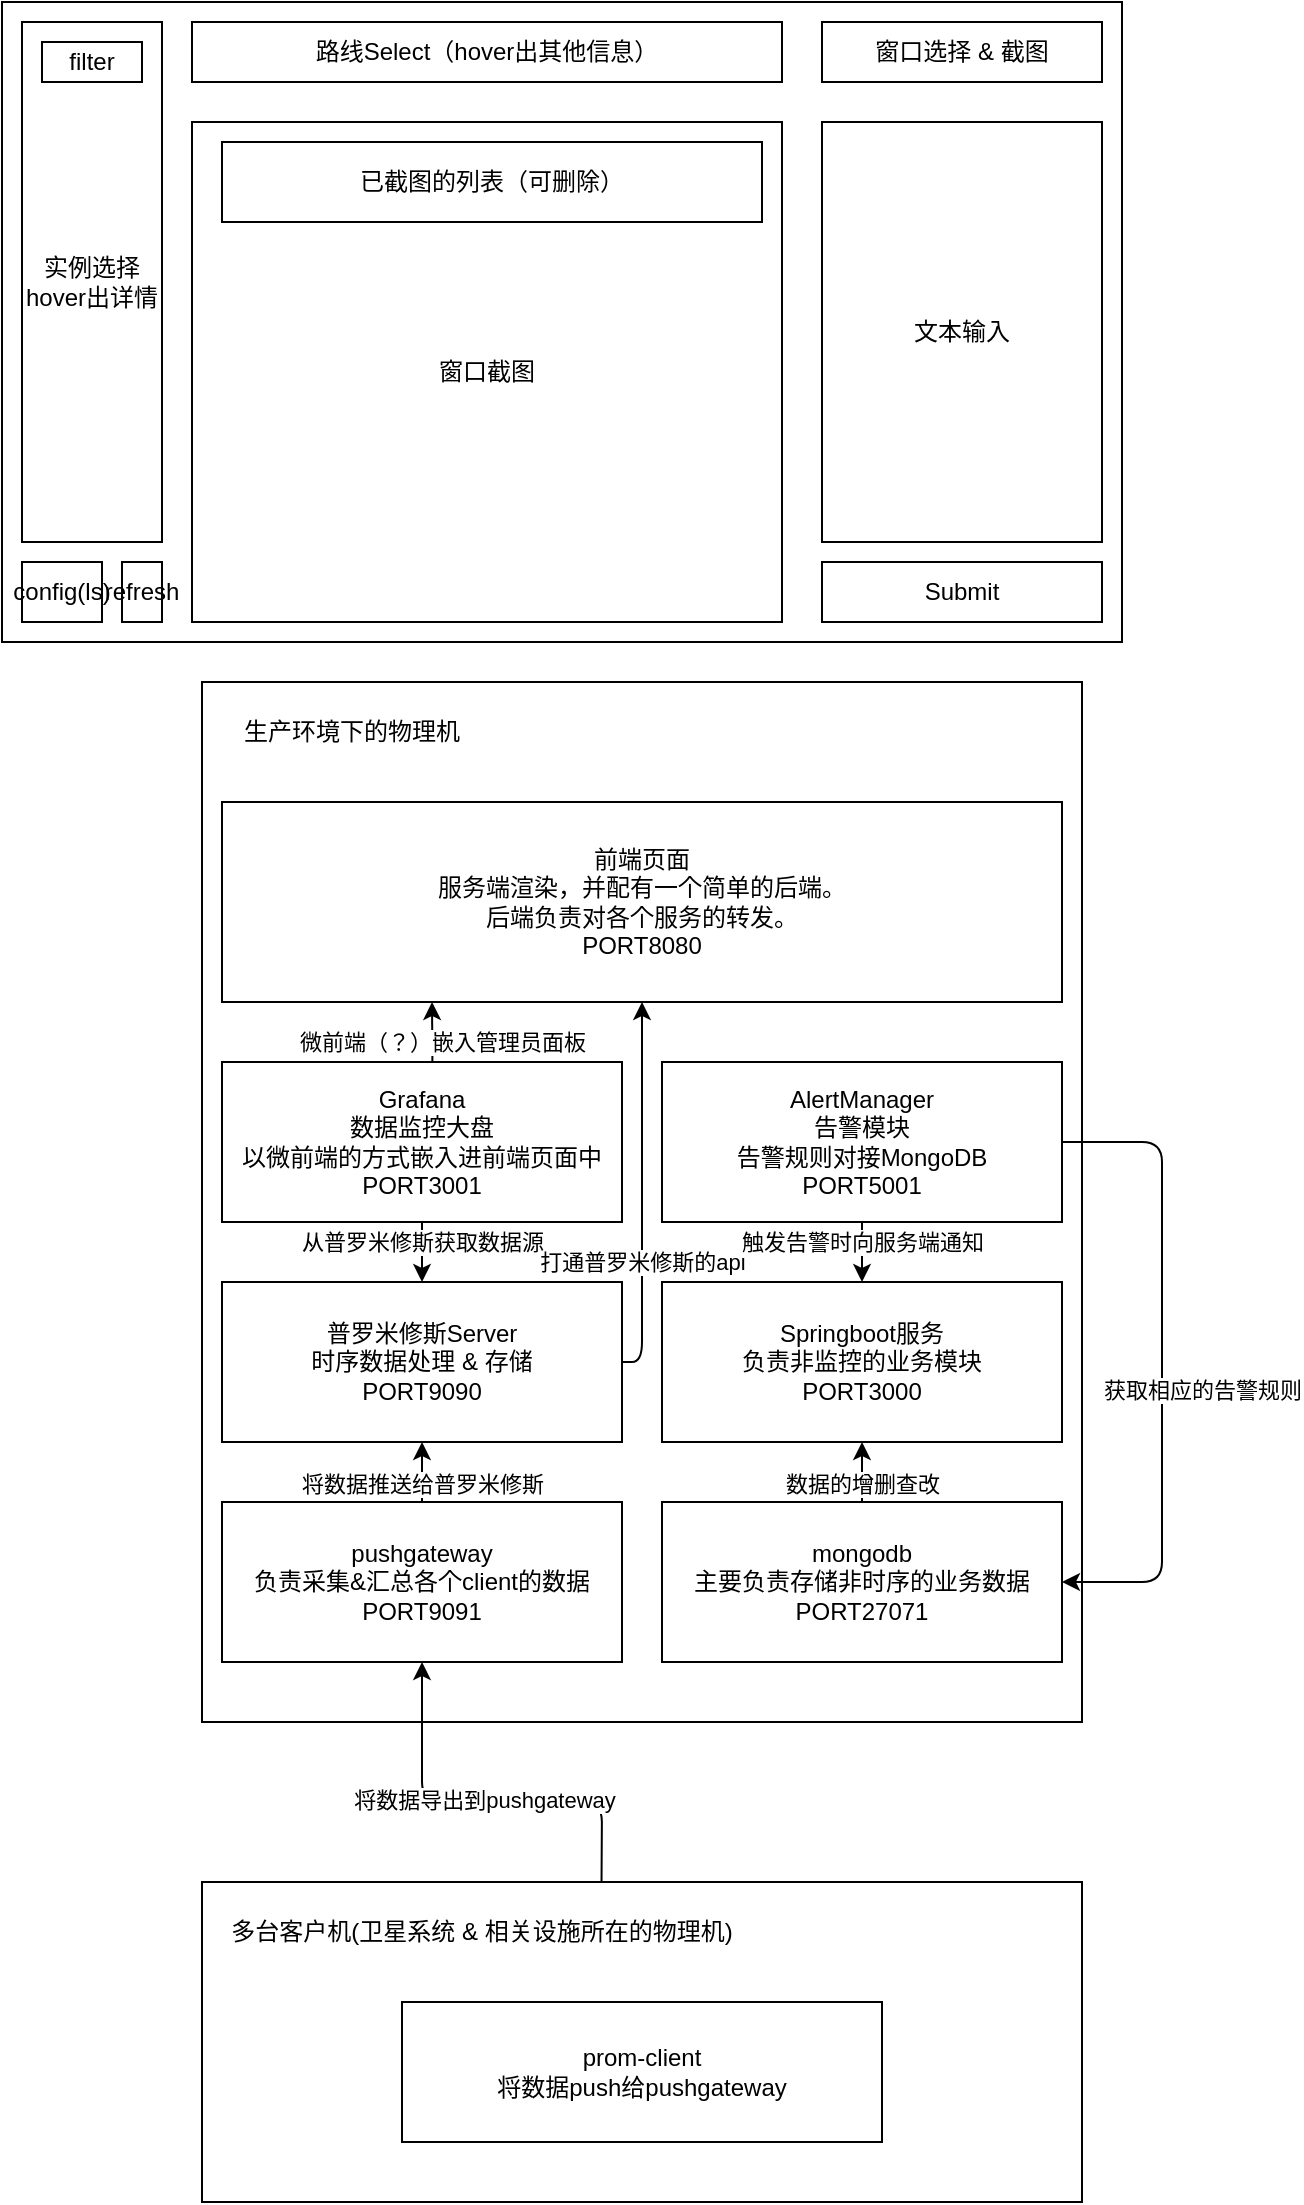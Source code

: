 <mxfile>
    <diagram id="G5DQf_5sjYZgyjN62N7z" name="第 1 页">
        <mxGraphModel dx="626" dy="328" grid="1" gridSize="10" guides="1" tooltips="1" connect="1" arrows="1" fold="1" page="1" pageScale="1" pageWidth="827" pageHeight="1169" background="none" math="0" shadow="0">
            <root>
                <mxCell id="0"/>
                <mxCell id="1" parent="0"/>
                <mxCell id="10" value="" style="rounded=0;whiteSpace=wrap;html=1;" parent="1" vertex="1">
                    <mxGeometry x="120" y="960" width="440" height="160" as="geometry"/>
                </mxCell>
                <mxCell id="6" value="" style="rounded=0;whiteSpace=wrap;html=1;imageAspect=1;" parent="1" vertex="1">
                    <mxGeometry x="120" y="360" width="440" height="520" as="geometry"/>
                </mxCell>
                <mxCell id="40" style="edgeStyle=none;html=1;entryX=0.5;entryY=1;entryDx=0;entryDy=0;" parent="1" source="2" target="26" edge="1">
                    <mxGeometry relative="1" as="geometry">
                        <mxPoint x="720" y="700" as="targetPoint"/>
                        <Array as="points">
                            <mxPoint x="340" y="700"/>
                        </Array>
                    </mxGeometry>
                </mxCell>
                <mxCell id="41" value="打通普罗米修斯的api" style="edgeLabel;html=1;align=center;verticalAlign=middle;resizable=0;points=[];" parent="40" vertex="1" connectable="0">
                    <mxGeometry x="0.782" y="-2" relative="1" as="geometry">
                        <mxPoint x="-2" y="109" as="offset"/>
                    </mxGeometry>
                </mxCell>
                <mxCell id="2" value="普罗米修斯Server&lt;br&gt;时序数据处理 &amp;amp; 存储&lt;br&gt;PORT9090" style="rounded=0;whiteSpace=wrap;html=1;" parent="1" vertex="1">
                    <mxGeometry x="130" y="660" width="200" height="80" as="geometry"/>
                </mxCell>
                <mxCell id="14" value="" style="edgeStyle=none;html=1;" parent="1" source="4" target="2" edge="1">
                    <mxGeometry relative="1" as="geometry"/>
                </mxCell>
                <mxCell id="36" value="将数据推送给普罗米修斯" style="edgeLabel;html=1;align=center;verticalAlign=middle;resizable=0;points=[];" parent="14" vertex="1" connectable="0">
                    <mxGeometry x="-0.435" y="1" relative="1" as="geometry">
                        <mxPoint x="1" y="-1" as="offset"/>
                    </mxGeometry>
                </mxCell>
                <mxCell id="4" value="pushgateway&lt;br&gt;负责采集&amp;amp;汇总各个client的数据&lt;br&gt;PORT9091" style="rounded=0;whiteSpace=wrap;html=1;" parent="1" vertex="1">
                    <mxGeometry x="130" y="770" width="200" height="80" as="geometry"/>
                </mxCell>
                <mxCell id="5" value="prom-client&lt;br&gt;将数据push给pushgateway" style="rounded=0;whiteSpace=wrap;html=1;" parent="1" vertex="1">
                    <mxGeometry x="220" y="1020" width="240" height="70" as="geometry"/>
                </mxCell>
                <mxCell id="9" value="生产环境下的物理机" style="text;html=1;strokeColor=none;fillColor=none;align=center;verticalAlign=middle;whiteSpace=wrap;rounded=0;" parent="1" vertex="1">
                    <mxGeometry x="130" y="370" width="130" height="30" as="geometry"/>
                </mxCell>
                <mxCell id="11" value="多台客户机(卫星系统 &amp;amp; 相关设施所在的物理机)" style="text;html=1;strokeColor=none;fillColor=none;align=center;verticalAlign=middle;whiteSpace=wrap;rounded=0;" parent="1" vertex="1">
                    <mxGeometry x="130" y="970" width="260" height="30" as="geometry"/>
                </mxCell>
                <mxCell id="16" value="Springboot服务&lt;br&gt;负责非监控的业务模块&lt;br&gt;PORT3000" style="rounded=0;whiteSpace=wrap;html=1;" parent="1" vertex="1">
                    <mxGeometry x="350" y="660" width="200" height="80" as="geometry"/>
                </mxCell>
                <mxCell id="19" value="" style="endArrow=classic;html=1;exitX=0.454;exitY=0.002;exitDx=0;exitDy=0;entryX=0.5;entryY=1;entryDx=0;entryDy=0;exitPerimeter=0;" parent="1" source="10" target="4" edge="1">
                    <mxGeometry width="50" height="50" relative="1" as="geometry">
                        <mxPoint x="500" y="930" as="sourcePoint"/>
                        <mxPoint x="200" y="900" as="targetPoint"/>
                        <Array as="points">
                            <mxPoint x="320" y="920"/>
                            <mxPoint x="230" y="920"/>
                        </Array>
                    </mxGeometry>
                </mxCell>
                <mxCell id="20" value="将数据导出到pushgateway" style="edgeLabel;html=1;align=center;verticalAlign=middle;resizable=0;points=[];" parent="19" vertex="1" connectable="0">
                    <mxGeometry x="0.147" y="-1" relative="1" as="geometry">
                        <mxPoint x="15" as="offset"/>
                    </mxGeometry>
                </mxCell>
                <mxCell id="22" value="" style="edgeStyle=none;html=1;" parent="1" source="21" target="16" edge="1">
                    <mxGeometry relative="1" as="geometry"/>
                </mxCell>
                <mxCell id="35" value="数据的增删查改" style="edgeLabel;html=1;align=center;verticalAlign=middle;resizable=0;points=[];" parent="22" vertex="1" connectable="0">
                    <mxGeometry x="-0.569" relative="1" as="geometry">
                        <mxPoint y="-3" as="offset"/>
                    </mxGeometry>
                </mxCell>
                <mxCell id="21" value="mongodb&lt;br&gt;主要负责存储非时序的业务数据&lt;br&gt;PORT27071" style="rounded=0;whiteSpace=wrap;html=1;" parent="1" vertex="1">
                    <mxGeometry x="350" y="770" width="200" height="80" as="geometry"/>
                </mxCell>
                <mxCell id="27" style="edgeStyle=none;html=1;" parent="1" source="23" target="21" edge="1">
                    <mxGeometry relative="1" as="geometry">
                        <mxPoint x="600" y="870" as="targetPoint"/>
                        <Array as="points">
                            <mxPoint x="600" y="590"/>
                            <mxPoint x="600" y="810"/>
                        </Array>
                    </mxGeometry>
                </mxCell>
                <mxCell id="28" value="获取相应的告警规则" style="edgeLabel;html=1;align=center;verticalAlign=middle;resizable=0;points=[];" parent="27" vertex="1" connectable="0">
                    <mxGeometry x="0.083" y="2" relative="1" as="geometry">
                        <mxPoint x="18" as="offset"/>
                    </mxGeometry>
                </mxCell>
                <mxCell id="33" value="" style="edgeStyle=none;html=1;exitX=0.5;exitY=1;exitDx=0;exitDy=0;" parent="1" source="23" target="16" edge="1">
                    <mxGeometry relative="1" as="geometry">
                        <mxPoint x="450" y="640" as="sourcePoint"/>
                    </mxGeometry>
                </mxCell>
                <mxCell id="34" value="触发告警时向服务端通知" style="edgeLabel;html=1;align=center;verticalAlign=middle;resizable=0;points=[];" parent="33" vertex="1" connectable="0">
                    <mxGeometry x="0.207" relative="1" as="geometry">
                        <mxPoint y="-8" as="offset"/>
                    </mxGeometry>
                </mxCell>
                <mxCell id="23" value="AlertManager&lt;br&gt;告警模块&lt;br&gt;告警规则对接MongoDB&lt;br&gt;PORT5001" style="rounded=0;whiteSpace=wrap;html=1;" parent="1" vertex="1">
                    <mxGeometry x="350" y="550" width="200" height="80" as="geometry"/>
                </mxCell>
                <mxCell id="31" value="" style="edgeStyle=none;html=1;entryX=0.25;entryY=1;entryDx=0;entryDy=0;exitX=0.526;exitY=-0.004;exitDx=0;exitDy=0;exitPerimeter=0;" parent="1" source="24" target="26" edge="1">
                    <mxGeometry relative="1" as="geometry"/>
                </mxCell>
                <mxCell id="32" value="微前端（？）嵌入管理员面板" style="edgeLabel;html=1;align=center;verticalAlign=middle;resizable=0;points=[];" parent="31" vertex="1" connectable="0">
                    <mxGeometry x="-0.539" relative="1" as="geometry">
                        <mxPoint x="5" y="-3" as="offset"/>
                    </mxGeometry>
                </mxCell>
                <mxCell id="38" value="" style="edgeStyle=none;html=1;" parent="1" source="24" target="2" edge="1">
                    <mxGeometry relative="1" as="geometry"/>
                </mxCell>
                <mxCell id="39" value="从普罗米修斯获取数据源" style="edgeLabel;html=1;align=center;verticalAlign=middle;resizable=0;points=[];" parent="38" vertex="1" connectable="0">
                    <mxGeometry x="-0.591" y="2" relative="1" as="geometry">
                        <mxPoint x="-2" y="4" as="offset"/>
                    </mxGeometry>
                </mxCell>
                <mxCell id="24" value="Grafana&lt;br&gt;数据监控大盘&lt;br&gt;以微前端的方式嵌入进前端页面中&lt;br&gt;PORT3001" style="rounded=0;whiteSpace=wrap;html=1;" parent="1" vertex="1">
                    <mxGeometry x="130" y="550" width="200" height="80" as="geometry"/>
                </mxCell>
                <mxCell id="26" value="前端页面&lt;br&gt;服务端渲染，并配有一个简单的后端。&lt;br&gt;后端负责对各个服务的转发。&lt;br&gt;PORT8080" style="rounded=0;whiteSpace=wrap;html=1;" parent="1" vertex="1">
                    <mxGeometry x="130" y="420" width="420" height="100" as="geometry"/>
                </mxCell>
                <mxCell id="42" value="" style="rounded=0;whiteSpace=wrap;html=1;" parent="1" vertex="1">
                    <mxGeometry x="20" y="20" width="560" height="320" as="geometry"/>
                </mxCell>
                <mxCell id="43" value="窗口选择 &amp;amp; 截图" style="rounded=0;whiteSpace=wrap;html=1;" parent="1" vertex="1">
                    <mxGeometry x="430" y="30" width="140" height="30" as="geometry"/>
                </mxCell>
                <mxCell id="44" value="窗口截图" style="rounded=0;whiteSpace=wrap;html=1;" parent="1" vertex="1">
                    <mxGeometry x="115" y="80" width="295" height="250" as="geometry"/>
                </mxCell>
                <mxCell id="45" value="文本输入" style="rounded=0;whiteSpace=wrap;html=1;" parent="1" vertex="1">
                    <mxGeometry x="430" y="80" width="140" height="210" as="geometry"/>
                </mxCell>
                <mxCell id="46" value="路线Select（hover出其他信息）" style="rounded=0;whiteSpace=wrap;html=1;" parent="1" vertex="1">
                    <mxGeometry x="115" y="30" width="295" height="30" as="geometry"/>
                </mxCell>
                <mxCell id="47" value="实例选择&lt;br&gt;hover出详情" style="rounded=0;whiteSpace=wrap;html=1;" parent="1" vertex="1">
                    <mxGeometry x="30" y="30" width="70" height="260" as="geometry"/>
                </mxCell>
                <mxCell id="48" value="Submit" style="rounded=0;whiteSpace=wrap;html=1;" parent="1" vertex="1">
                    <mxGeometry x="430" y="300" width="140" height="30" as="geometry"/>
                </mxCell>
                <mxCell id="49" value="config(ls)" style="rounded=0;whiteSpace=wrap;html=1;" parent="1" vertex="1">
                    <mxGeometry x="30" y="300" width="40" height="30" as="geometry"/>
                </mxCell>
                <mxCell id="50" value="已截图的列表（可删除）" style="rounded=0;whiteSpace=wrap;html=1;" parent="1" vertex="1">
                    <mxGeometry x="130" y="90" width="270" height="40" as="geometry"/>
                </mxCell>
                <mxCell id="51" value="filter" style="rounded=0;whiteSpace=wrap;html=1;" parent="1" vertex="1">
                    <mxGeometry x="40" y="40" width="50" height="20" as="geometry"/>
                </mxCell>
                <mxCell id="52" value="refresh" style="rounded=0;whiteSpace=wrap;html=1;" parent="1" vertex="1">
                    <mxGeometry x="80" y="300" width="20" height="30" as="geometry"/>
                </mxCell>
            </root>
        </mxGraphModel>
    </diagram>
</mxfile>